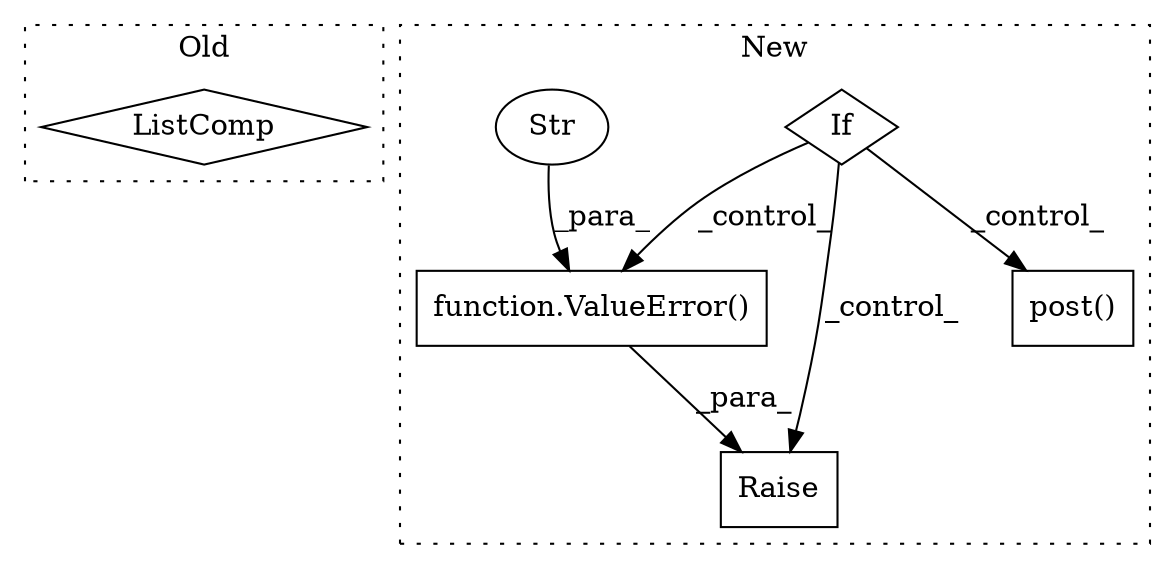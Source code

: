 digraph G {
subgraph cluster0 {
1 [label="ListComp" a="106" s="1606" l="73" shape="diamond"];
label = "Old";
style="dotted";
}
subgraph cluster1 {
2 [label="post()" a="75" s="3990,4036" l="14,72" shape="box"];
3 [label="If" a="96" s="3627" l="3" shape="diamond"];
4 [label="Raise" a="91" s="3659" l="6" shape="box"];
5 [label="function.ValueError()" a="75" s="3665,3775" l="28,1" shape="box"];
6 [label="Str" a="66" s="3693" l="82" shape="ellipse"];
label = "New";
style="dotted";
}
3 -> 2 [label="_control_"];
3 -> 5 [label="_control_"];
3 -> 4 [label="_control_"];
5 -> 4 [label="_para_"];
6 -> 5 [label="_para_"];
}